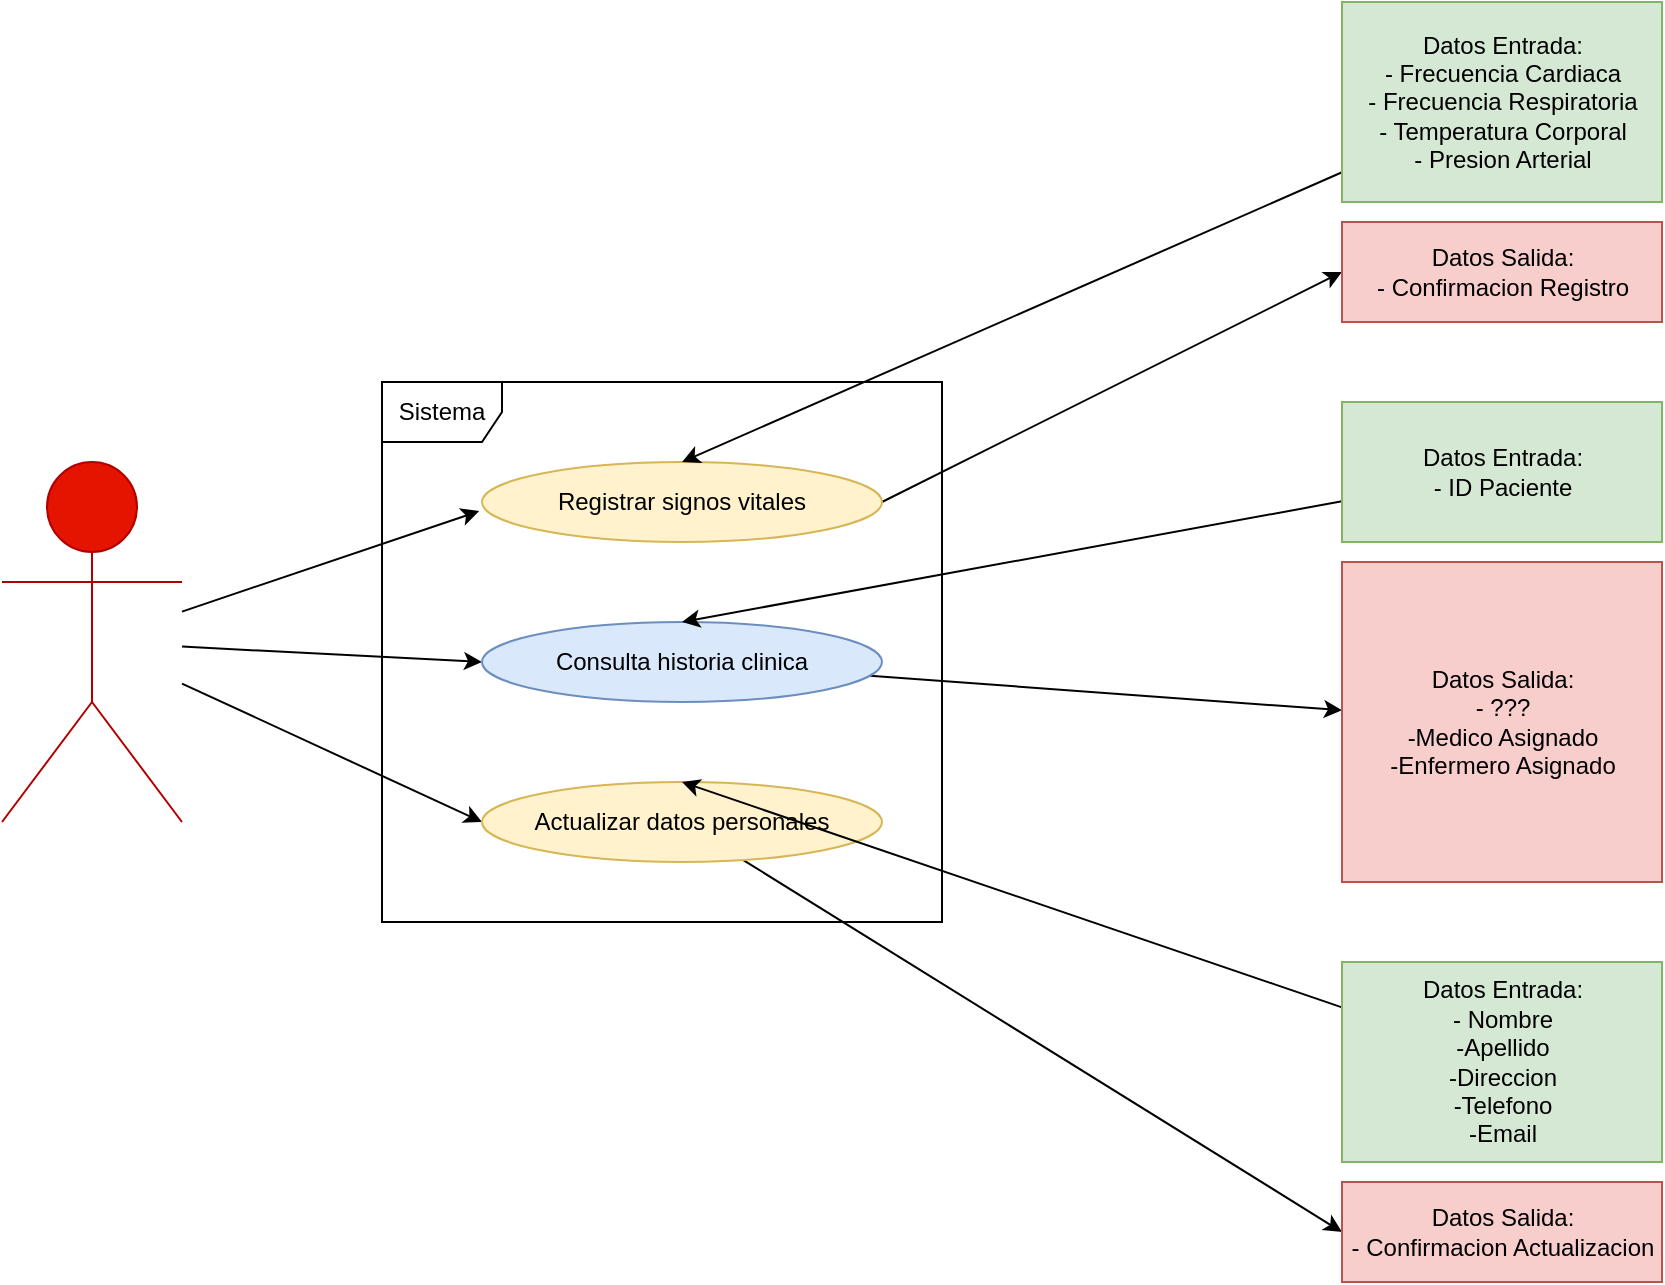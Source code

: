 <mxfile version="20.2.7" type="github">
  <diagram id="egTlvu28jpOTDEv3fnPV" name="Page-1">
    <mxGraphModel dx="803" dy="1830" grid="1" gridSize="10" guides="1" tooltips="1" connect="1" arrows="1" fold="1" page="1" pageScale="1" pageWidth="850" pageHeight="1100" math="0" shadow="0">
      <root>
        <mxCell id="0" />
        <mxCell id="1" parent="0" />
        <mxCell id="lqsnWIF8sEhZWvRPbTXn-1" value="Sistema" style="shape=umlFrame;whiteSpace=wrap;html=1;" vertex="1" parent="1">
          <mxGeometry x="520" y="150" width="280" height="270" as="geometry" />
        </mxCell>
        <mxCell id="lqsnWIF8sEhZWvRPbTXn-2" style="rounded=0;orthogonalLoop=1;jettySize=auto;html=1;entryX=-0.007;entryY=0.614;entryDx=0;entryDy=0;entryPerimeter=0;" edge="1" parent="1" source="lqsnWIF8sEhZWvRPbTXn-10" target="lqsnWIF8sEhZWvRPbTXn-12">
          <mxGeometry relative="1" as="geometry" />
        </mxCell>
        <mxCell id="lqsnWIF8sEhZWvRPbTXn-3" style="rounded=0;orthogonalLoop=1;jettySize=auto;html=1;entryX=0;entryY=0.5;entryDx=0;entryDy=0;" edge="1" parent="1" source="lqsnWIF8sEhZWvRPbTXn-10" target="lqsnWIF8sEhZWvRPbTXn-14">
          <mxGeometry relative="1" as="geometry" />
        </mxCell>
        <mxCell id="lqsnWIF8sEhZWvRPbTXn-4" style="rounded=0;orthogonalLoop=1;jettySize=auto;html=1;entryX=0;entryY=0.5;entryDx=0;entryDy=0;" edge="1" parent="1" source="lqsnWIF8sEhZWvRPbTXn-10" target="lqsnWIF8sEhZWvRPbTXn-16">
          <mxGeometry relative="1" as="geometry" />
        </mxCell>
        <mxCell id="lqsnWIF8sEhZWvRPbTXn-5" style="orthogonalLoop=1;jettySize=auto;html=1;strokeColor=none;" edge="1" parent="1" source="lqsnWIF8sEhZWvRPbTXn-10">
          <mxGeometry relative="1" as="geometry">
            <mxPoint x="570" y="450" as="targetPoint" />
          </mxGeometry>
        </mxCell>
        <mxCell id="lqsnWIF8sEhZWvRPbTXn-10" value="Paciente&lt;br&gt;" style="shape=umlActor;verticalLabelPosition=bottom;verticalAlign=top;html=1;fillColor=#e51400;fontColor=#ffffff;strokeColor=#B20000;" vertex="1" parent="1">
          <mxGeometry x="330" y="190" width="90" height="180" as="geometry" />
        </mxCell>
        <mxCell id="lqsnWIF8sEhZWvRPbTXn-11" style="edgeStyle=none;rounded=0;orthogonalLoop=1;jettySize=auto;html=1;entryX=0;entryY=0.5;entryDx=0;entryDy=0;exitX=1;exitY=0.5;exitDx=0;exitDy=0;" edge="1" parent="1" source="lqsnWIF8sEhZWvRPbTXn-12" target="lqsnWIF8sEhZWvRPbTXn-39">
          <mxGeometry relative="1" as="geometry" />
        </mxCell>
        <mxCell id="lqsnWIF8sEhZWvRPbTXn-12" value="Registrar signos vitales" style="ellipse;whiteSpace=wrap;html=1;fillColor=#fff2cc;strokeColor=#d6b656;" vertex="1" parent="1">
          <mxGeometry x="570" y="190" width="200" height="40" as="geometry" />
        </mxCell>
        <mxCell id="lqsnWIF8sEhZWvRPbTXn-13" style="edgeStyle=none;rounded=0;orthogonalLoop=1;jettySize=auto;html=1;" edge="1" parent="1" source="lqsnWIF8sEhZWvRPbTXn-14" target="lqsnWIF8sEhZWvRPbTXn-40">
          <mxGeometry relative="1" as="geometry" />
        </mxCell>
        <mxCell id="lqsnWIF8sEhZWvRPbTXn-14" value="Consulta historia clinica" style="ellipse;whiteSpace=wrap;html=1;fillColor=#dae8fc;strokeColor=#6c8ebf;" vertex="1" parent="1">
          <mxGeometry x="570" y="270" width="200" height="40" as="geometry" />
        </mxCell>
        <mxCell id="lqsnWIF8sEhZWvRPbTXn-15" style="edgeStyle=none;rounded=0;orthogonalLoop=1;jettySize=auto;html=1;entryX=0;entryY=0.5;entryDx=0;entryDy=0;" edge="1" parent="1" source="lqsnWIF8sEhZWvRPbTXn-16" target="lqsnWIF8sEhZWvRPbTXn-41">
          <mxGeometry relative="1" as="geometry" />
        </mxCell>
        <mxCell id="lqsnWIF8sEhZWvRPbTXn-16" value="Actualizar datos personales" style="ellipse;whiteSpace=wrap;html=1;fillColor=#fff2cc;strokeColor=#d6b656;" vertex="1" parent="1">
          <mxGeometry x="570" y="350" width="200" height="40" as="geometry" />
        </mxCell>
        <mxCell id="lqsnWIF8sEhZWvRPbTXn-25" style="edgeStyle=none;rounded=0;orthogonalLoop=1;jettySize=auto;html=1;entryX=0.5;entryY=0;entryDx=0;entryDy=0;" edge="1" parent="1" source="lqsnWIF8sEhZWvRPbTXn-26" target="lqsnWIF8sEhZWvRPbTXn-12">
          <mxGeometry relative="1" as="geometry" />
        </mxCell>
        <mxCell id="lqsnWIF8sEhZWvRPbTXn-26" value="Datos Entrada:&lt;br&gt;- Frecuencia Cardiaca&lt;br&gt;- Frecuencia Respiratoria&lt;br&gt;- Temperatura Corporal&lt;br&gt;- Presion Arterial" style="html=1;fillColor=#d5e8d4;strokeColor=#82b366;" vertex="1" parent="1">
          <mxGeometry x="1000" y="-40" width="160" height="100" as="geometry" />
        </mxCell>
        <mxCell id="lqsnWIF8sEhZWvRPbTXn-27" style="edgeStyle=none;rounded=0;orthogonalLoop=1;jettySize=auto;html=1;entryX=0.5;entryY=0;entryDx=0;entryDy=0;" edge="1" parent="1" source="lqsnWIF8sEhZWvRPbTXn-28" target="lqsnWIF8sEhZWvRPbTXn-14">
          <mxGeometry relative="1" as="geometry" />
        </mxCell>
        <mxCell id="lqsnWIF8sEhZWvRPbTXn-28" value="Datos Entrada:&lt;br&gt;- ID Paciente" style="html=1;fillColor=#d5e8d4;strokeColor=#82b366;" vertex="1" parent="1">
          <mxGeometry x="1000" y="160" width="160" height="70" as="geometry" />
        </mxCell>
        <mxCell id="lqsnWIF8sEhZWvRPbTXn-29" style="edgeStyle=none;rounded=0;orthogonalLoop=1;jettySize=auto;html=1;entryX=0.5;entryY=0;entryDx=0;entryDy=0;" edge="1" parent="1" source="lqsnWIF8sEhZWvRPbTXn-30" target="lqsnWIF8sEhZWvRPbTXn-16">
          <mxGeometry relative="1" as="geometry" />
        </mxCell>
        <mxCell id="lqsnWIF8sEhZWvRPbTXn-30" value="Datos Entrada:&lt;br&gt;- Nombre&lt;br&gt;-Apellido&lt;br&gt;-Direccion&lt;br&gt;-Telefono&lt;br&gt;-Email" style="html=1;fillColor=#d5e8d4;strokeColor=#82b366;" vertex="1" parent="1">
          <mxGeometry x="1000" y="440" width="160" height="100" as="geometry" />
        </mxCell>
        <mxCell id="lqsnWIF8sEhZWvRPbTXn-39" value="Datos Salida:&lt;br&gt;- Confirmacion Registro" style="html=1;fillColor=#f8cecc;strokeColor=#b85450;" vertex="1" parent="1">
          <mxGeometry x="1000" y="70" width="160" height="50" as="geometry" />
        </mxCell>
        <mxCell id="lqsnWIF8sEhZWvRPbTXn-40" value="Datos Salida:&lt;br&gt;- ???&lt;br&gt;-Medico Asignado&lt;br&gt;-Enfermero Asignado" style="html=1;fillColor=#f8cecc;strokeColor=#b85450;" vertex="1" parent="1">
          <mxGeometry x="1000" y="240" width="160" height="160" as="geometry" />
        </mxCell>
        <mxCell id="lqsnWIF8sEhZWvRPbTXn-41" value="Datos Salida:&lt;br&gt;- Confirmacion Actualizacion" style="html=1;fillColor=#f8cecc;strokeColor=#b85450;" vertex="1" parent="1">
          <mxGeometry x="1000" y="550" width="160" height="50" as="geometry" />
        </mxCell>
      </root>
    </mxGraphModel>
  </diagram>
</mxfile>
